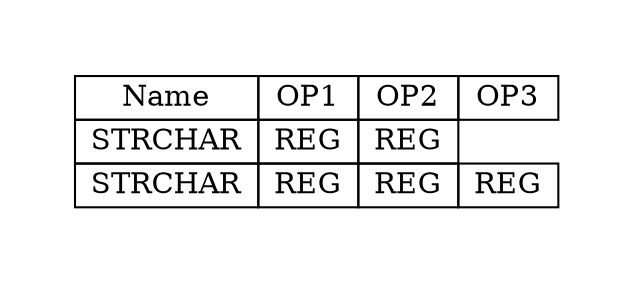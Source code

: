 digraph{
graph [pad="0.5", nodesep="0.5", ranksep="2" ]
node [shape=plain]
Foo [label=<
<table border="0" cellborder="1" cellspacing="0">
<tr><td> Name </td> <td> OP1 </td><td> OP2 </td><td> OP3 </td> </tr>
<tr><td> STRCHAR </td><td> REG </td><td> REG </td> </tr>
<tr><td> STRCHAR </td><td> REG </td><td> REG </td><td> REG </td> </tr>
</table>>];
}

